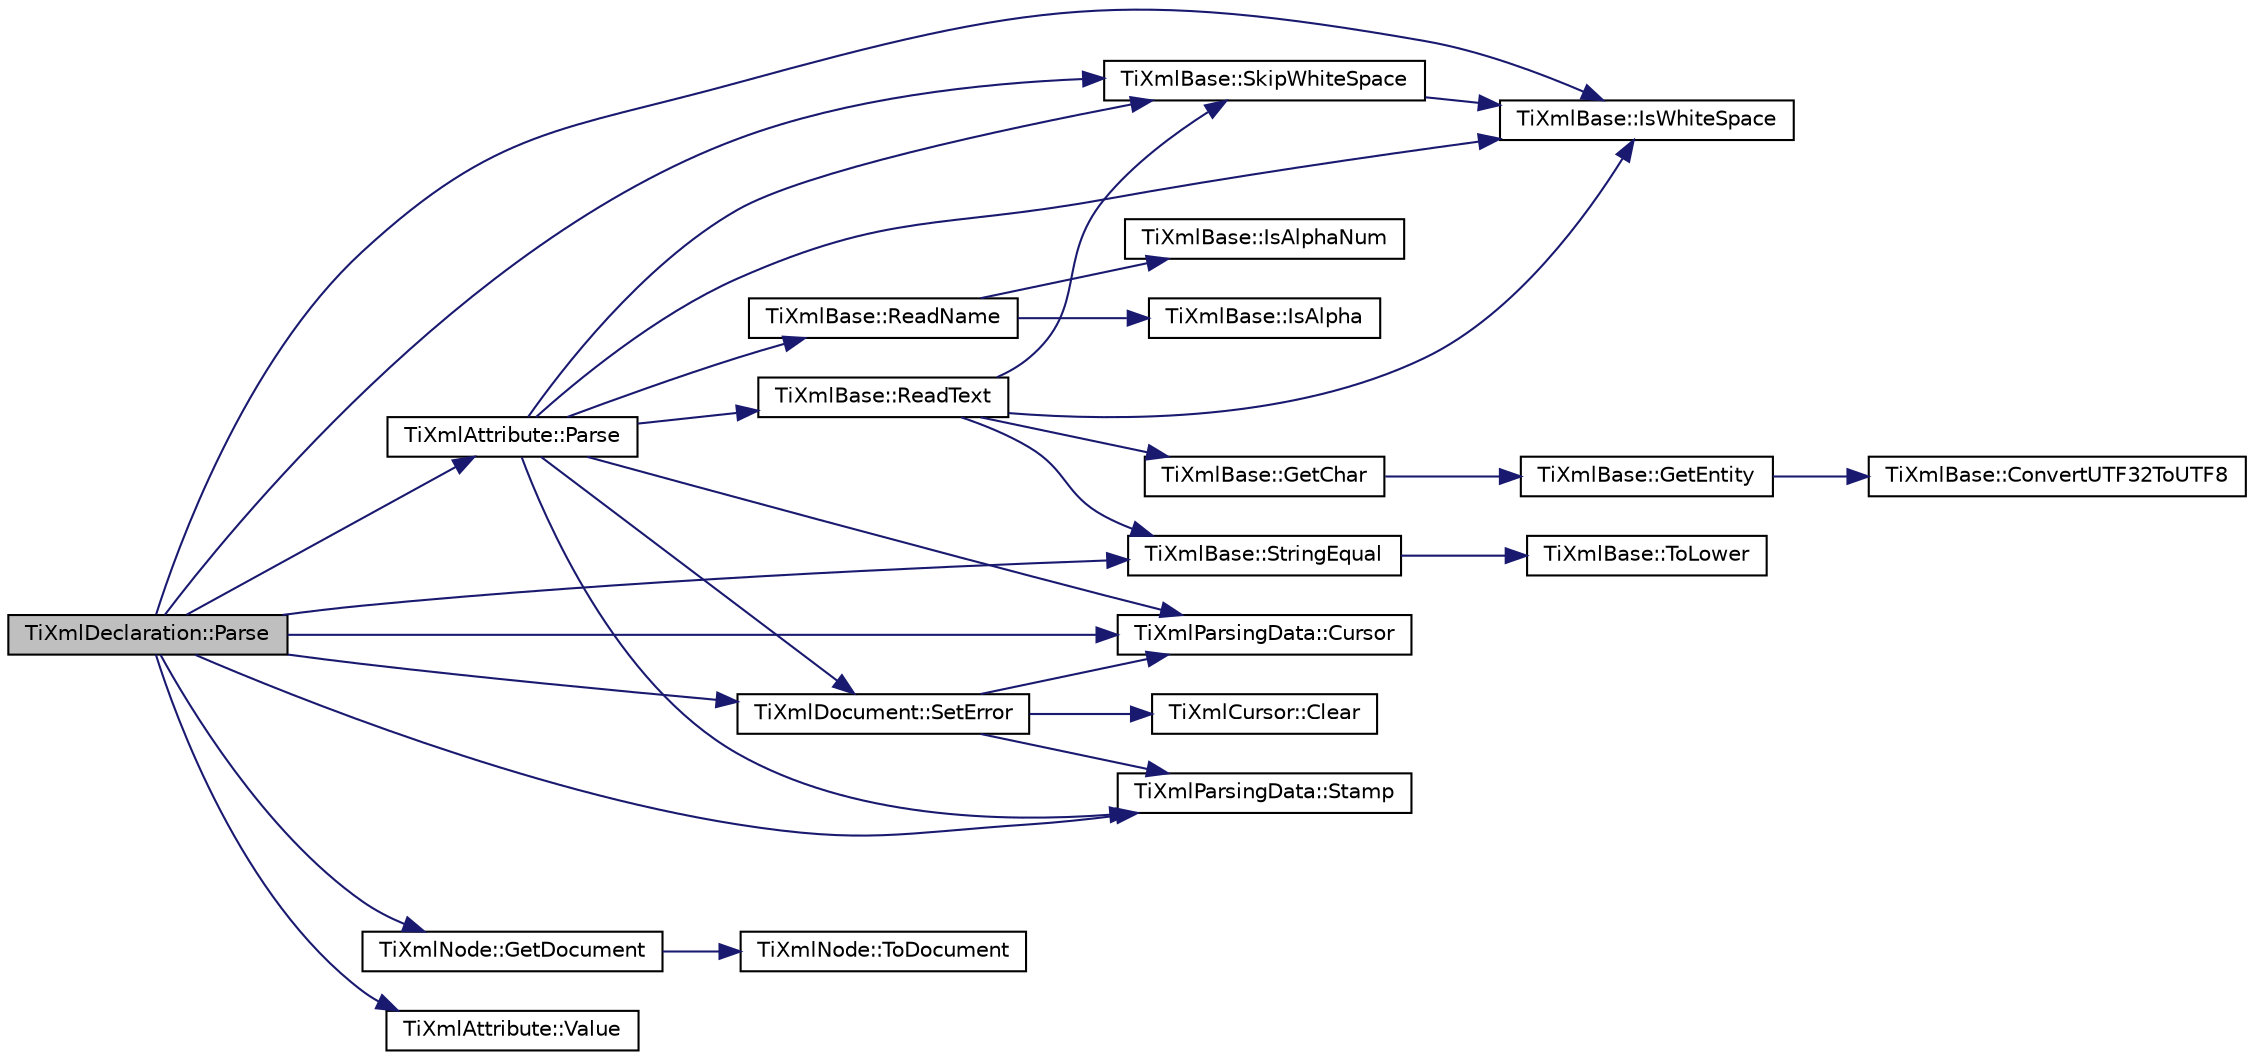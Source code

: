 digraph "TiXmlDeclaration::Parse"
{
  edge [fontname="Helvetica",fontsize="10",labelfontname="Helvetica",labelfontsize="10"];
  node [fontname="Helvetica",fontsize="10",shape=record];
  rankdir="LR";
  Node1 [label="TiXmlDeclaration::Parse",height=0.2,width=0.4,color="black", fillcolor="grey75", style="filled" fontcolor="black"];
  Node1 -> Node2 [color="midnightblue",fontsize="10",style="solid"];
  Node2 [label="TiXmlBase::SkipWhiteSpace",height=0.2,width=0.4,color="black", fillcolor="white", style="filled",URL="$class_ti_xml_base.html#ac0c3d66d8a9e6996a1fa016275e16875"];
  Node2 -> Node3 [color="midnightblue",fontsize="10",style="solid"];
  Node3 [label="TiXmlBase::IsWhiteSpace",height=0.2,width=0.4,color="black", fillcolor="white", style="filled",URL="$class_ti_xml_base.html#af56296d561c0bab4bc8e198cdcf5c48e"];
  Node1 -> Node4 [color="midnightblue",fontsize="10",style="solid"];
  Node4 [label="TiXmlNode::GetDocument",height=0.2,width=0.4,color="black", fillcolor="white", style="filled",URL="$class_ti_xml_node.html#aa66f4ebcd175204a168ed7c2d7b43071"];
  Node4 -> Node5 [color="midnightblue",fontsize="10",style="solid"];
  Node5 [label="TiXmlNode::ToDocument",height=0.2,width=0.4,color="black", fillcolor="white", style="filled",URL="$class_ti_xml_node.html#a8a4cda4b15c29f64cff419309aebed08",tooltip="Cast to a more defined type. Will return null if not of the requested type. "];
  Node1 -> Node6 [color="midnightblue",fontsize="10",style="solid"];
  Node6 [label="TiXmlBase::StringEqual",height=0.2,width=0.4,color="black", fillcolor="white", style="filled",URL="$class_ti_xml_base.html#a51631e6986179558b9e5850723ed165a"];
  Node6 -> Node7 [color="midnightblue",fontsize="10",style="solid"];
  Node7 [label="TiXmlBase::ToLower",height=0.2,width=0.4,color="black", fillcolor="white", style="filled",URL="$class_ti_xml_base.html#a799f17405a86a5c2029618e85f11a097"];
  Node1 -> Node8 [color="midnightblue",fontsize="10",style="solid"];
  Node8 [label="TiXmlDocument::SetError",height=0.2,width=0.4,color="black", fillcolor="white", style="filled",URL="$class_ti_xml_document.html#a735c23e318597b920c94eae77fa206de"];
  Node8 -> Node9 [color="midnightblue",fontsize="10",style="solid"];
  Node9 [label="TiXmlCursor::Clear",height=0.2,width=0.4,color="black", fillcolor="white", style="filled",URL="$struct_ti_xml_cursor.html#a1e6fa622b59dafb71b6efe595105dcdd"];
  Node8 -> Node10 [color="midnightblue",fontsize="10",style="solid"];
  Node10 [label="TiXmlParsingData::Stamp",height=0.2,width=0.4,color="black", fillcolor="white", style="filled",URL="$class_ti_xml_parsing_data.html#a65cee8ab77a36c605db08c84b4c30a7d"];
  Node8 -> Node11 [color="midnightblue",fontsize="10",style="solid"];
  Node11 [label="TiXmlParsingData::Cursor",height=0.2,width=0.4,color="black", fillcolor="white", style="filled",URL="$class_ti_xml_parsing_data.html#a9e63d965fdb53ff4ac711e105269e918"];
  Node1 -> Node10 [color="midnightblue",fontsize="10",style="solid"];
  Node1 -> Node11 [color="midnightblue",fontsize="10",style="solid"];
  Node1 -> Node12 [color="midnightblue",fontsize="10",style="solid"];
  Node12 [label="TiXmlAttribute::Parse",height=0.2,width=0.4,color="black", fillcolor="white", style="filled",URL="$class_ti_xml_attribute.html#ad62774421b814894b995af3b5d231dda"];
  Node12 -> Node2 [color="midnightblue",fontsize="10",style="solid"];
  Node12 -> Node10 [color="midnightblue",fontsize="10",style="solid"];
  Node12 -> Node11 [color="midnightblue",fontsize="10",style="solid"];
  Node12 -> Node13 [color="midnightblue",fontsize="10",style="solid"];
  Node13 [label="TiXmlBase::ReadName",height=0.2,width=0.4,color="black", fillcolor="white", style="filled",URL="$class_ti_xml_base.html#a1c21a6ab5f7b503acd91f35f183734b3"];
  Node13 -> Node14 [color="midnightblue",fontsize="10",style="solid"];
  Node14 [label="TiXmlBase::IsAlpha",height=0.2,width=0.4,color="black", fillcolor="white", style="filled",URL="$class_ti_xml_base.html#ae22522b2e8e1ac43102d16394f639fc8"];
  Node13 -> Node15 [color="midnightblue",fontsize="10",style="solid"];
  Node15 [label="TiXmlBase::IsAlphaNum",height=0.2,width=0.4,color="black", fillcolor="white", style="filled",URL="$class_ti_xml_base.html#a321919055c115c78ded17f85a793f368"];
  Node12 -> Node8 [color="midnightblue",fontsize="10",style="solid"];
  Node12 -> Node16 [color="midnightblue",fontsize="10",style="solid"];
  Node16 [label="TiXmlBase::ReadText",height=0.2,width=0.4,color="black", fillcolor="white", style="filled",URL="$class_ti_xml_base.html#aa646c74921aa33156968b802bbf5566e"];
  Node16 -> Node6 [color="midnightblue",fontsize="10",style="solid"];
  Node16 -> Node17 [color="midnightblue",fontsize="10",style="solid"];
  Node17 [label="TiXmlBase::GetChar",height=0.2,width=0.4,color="black", fillcolor="white", style="filled",URL="$class_ti_xml_base.html#a5b0fde72d6f662ae1fd6303195d2159b"];
  Node17 -> Node18 [color="midnightblue",fontsize="10",style="solid"];
  Node18 [label="TiXmlBase::GetEntity",height=0.2,width=0.4,color="black", fillcolor="white", style="filled",URL="$class_ti_xml_base.html#ac5c08bf3deffcda0bf8ce2958372b584"];
  Node18 -> Node19 [color="midnightblue",fontsize="10",style="solid"];
  Node19 [label="TiXmlBase::ConvertUTF32ToUTF8",height=0.2,width=0.4,color="black", fillcolor="white", style="filled",URL="$class_ti_xml_base.html#a07c765e3a7f979d343e646ea797b180b"];
  Node16 -> Node2 [color="midnightblue",fontsize="10",style="solid"];
  Node16 -> Node3 [color="midnightblue",fontsize="10",style="solid"];
  Node12 -> Node3 [color="midnightblue",fontsize="10",style="solid"];
  Node1 -> Node20 [color="midnightblue",fontsize="10",style="solid"];
  Node20 [label="TiXmlAttribute::Value",height=0.2,width=0.4,color="black", fillcolor="white", style="filled",URL="$class_ti_xml_attribute.html#a0f874490eac8ca00ee0070765d0e97e3",tooltip="Return the value of this attribute. "];
  Node1 -> Node3 [color="midnightblue",fontsize="10",style="solid"];
}
